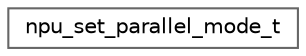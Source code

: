 digraph "Graphical Class Hierarchy"
{
 // LATEX_PDF_SIZE
  bgcolor="transparent";
  edge [fontname=Helvetica,fontsize=10,labelfontname=Helvetica,labelfontsize=10];
  node [fontname=Helvetica,fontsize=10,shape=box,height=0.2,width=0.4];
  rankdir="LR";
  Node0 [id="Node000000",label="npu_set_parallel_mode_t",height=0.2,width=0.4,color="grey40", fillcolor="white", style="filled",URL="$structnpu__set__parallel__mode__t.html",tooltip=" "];
}
